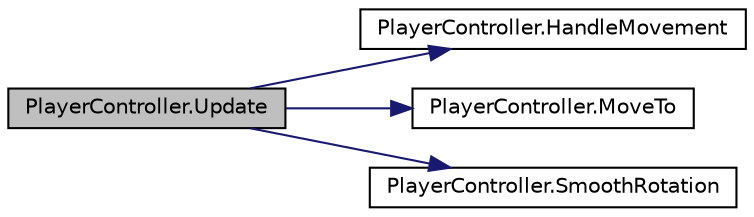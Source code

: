 digraph "PlayerController.Update"
{
 // INTERACTIVE_SVG=YES
 // LATEX_PDF_SIZE
  edge [fontname="Helvetica",fontsize="10",labelfontname="Helvetica",labelfontsize="10"];
  node [fontname="Helvetica",fontsize="10",shape=record];
  rankdir="LR";
  Node1 [label="PlayerController.Update",height=0.2,width=0.4,color="black", fillcolor="grey75", style="filled", fontcolor="black",tooltip=" "];
  Node1 -> Node2 [color="midnightblue",fontsize="10",style="solid",fontname="Helvetica"];
  Node2 [label="PlayerController.HandleMovement",height=0.2,width=0.4,color="black", fillcolor="white", style="filled",URL="$class_player_controller.html#a53e932ee02c4c2cc18c7219d40e93cad",tooltip="Function that handles all the base movement of the player."];
  Node1 -> Node3 [color="midnightblue",fontsize="10",style="solid",fontname="Helvetica"];
  Node3 [label="PlayerController.MoveTo",height=0.2,width=0.4,color="black", fillcolor="white", style="filled",URL="$class_player_controller.html#a567a5267fea43c150b1711d76377ed43",tooltip="We are in a dash or a CC."];
  Node1 -> Node4 [color="midnightblue",fontsize="10",style="solid",fontname="Helvetica"];
  Node4 [label="PlayerController.SmoothRotation",height=0.2,width=0.4,color="black", fillcolor="white", style="filled",URL="$class_player_controller.html#a3c79ef842d2c37a7516b8c033413e7b0",tooltip="Smooth rotation of the player"];
}

